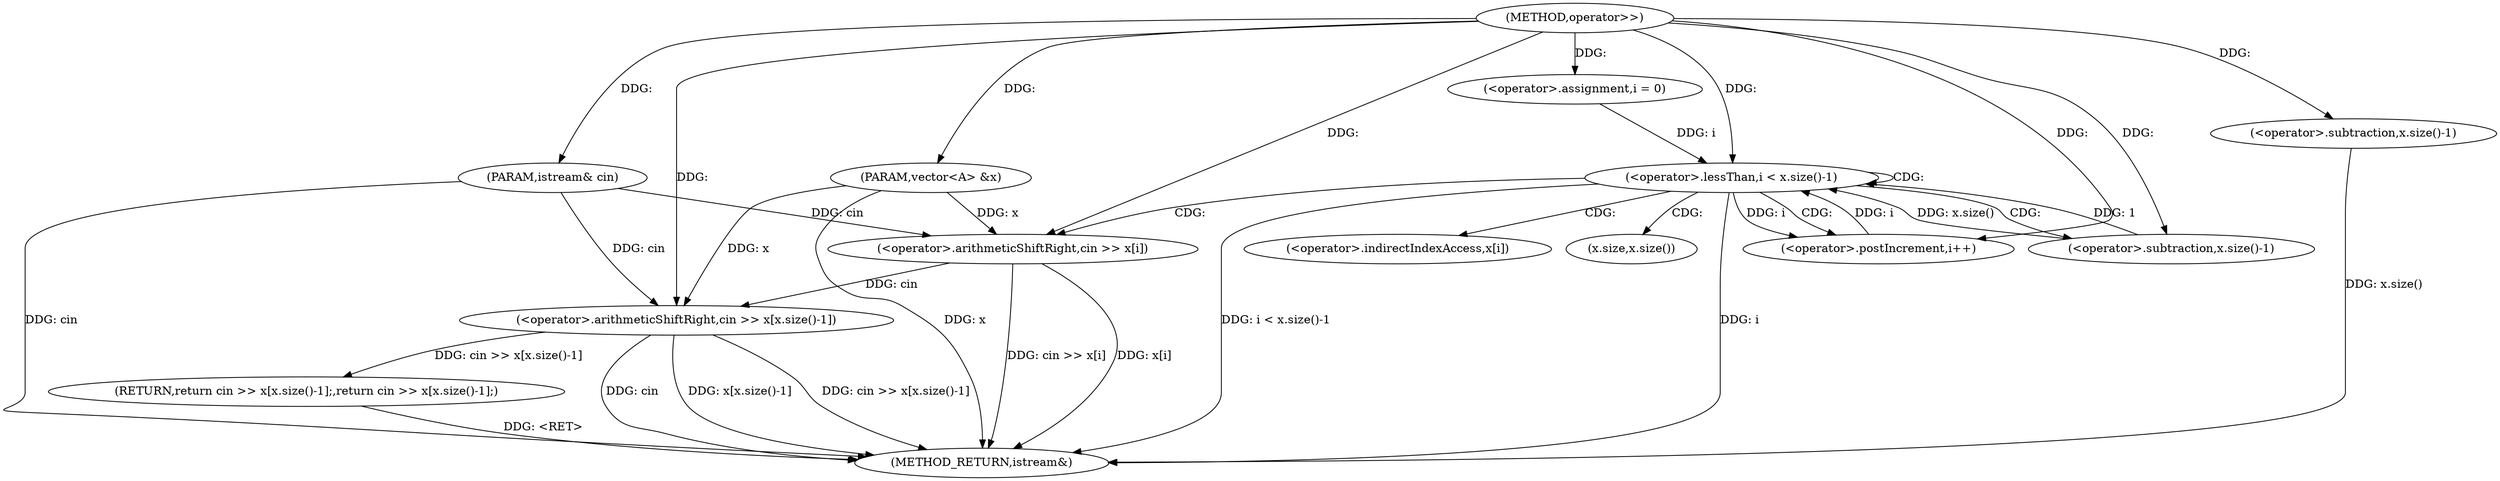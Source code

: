 digraph "operator>>" {  
"1000205" [label = "(METHOD,operator>>)" ]
"1000234" [label = "(METHOD_RETURN,istream&)" ]
"1000206" [label = "(PARAM,istream& cin)" ]
"1000207" [label = "(PARAM,vector<A> &x)" ]
"1000226" [label = "(RETURN,return cin >> x[x.size()-1];,return cin >> x[x.size()-1];)" ]
"1000211" [label = "(<operator>.assignment,i = 0)" ]
"1000214" [label = "(<operator>.lessThan,i < x.size()-1)" ]
"1000219" [label = "(<operator>.postIncrement,i++)" ]
"1000221" [label = "(<operator>.arithmeticShiftRight,cin >> x[i])" ]
"1000227" [label = "(<operator>.arithmeticShiftRight,cin >> x[x.size()-1])" ]
"1000216" [label = "(<operator>.subtraction,x.size()-1)" ]
"1000231" [label = "(<operator>.subtraction,x.size()-1)" ]
"1000223" [label = "(<operator>.indirectIndexAccess,x[i])" ]
"1000217" [label = "(x.size,x.size())" ]
  "1000226" -> "1000234"  [ label = "DDG: <RET>"] 
  "1000206" -> "1000234"  [ label = "DDG: cin"] 
  "1000207" -> "1000234"  [ label = "DDG: x"] 
  "1000214" -> "1000234"  [ label = "DDG: i"] 
  "1000214" -> "1000234"  [ label = "DDG: i < x.size()-1"] 
  "1000227" -> "1000234"  [ label = "DDG: cin"] 
  "1000231" -> "1000234"  [ label = "DDG: x.size()"] 
  "1000227" -> "1000234"  [ label = "DDG: x[x.size()-1]"] 
  "1000227" -> "1000234"  [ label = "DDG: cin >> x[x.size()-1]"] 
  "1000221" -> "1000234"  [ label = "DDG: x[i]"] 
  "1000221" -> "1000234"  [ label = "DDG: cin >> x[i]"] 
  "1000205" -> "1000206"  [ label = "DDG: "] 
  "1000205" -> "1000207"  [ label = "DDG: "] 
  "1000227" -> "1000226"  [ label = "DDG: cin >> x[x.size()-1]"] 
  "1000205" -> "1000211"  [ label = "DDG: "] 
  "1000211" -> "1000214"  [ label = "DDG: i"] 
  "1000219" -> "1000214"  [ label = "DDG: i"] 
  "1000205" -> "1000214"  [ label = "DDG: "] 
  "1000216" -> "1000214"  [ label = "DDG: 1"] 
  "1000216" -> "1000214"  [ label = "DDG: x.size()"] 
  "1000214" -> "1000219"  [ label = "DDG: i"] 
  "1000205" -> "1000219"  [ label = "DDG: "] 
  "1000206" -> "1000221"  [ label = "DDG: cin"] 
  "1000205" -> "1000221"  [ label = "DDG: "] 
  "1000207" -> "1000221"  [ label = "DDG: x"] 
  "1000221" -> "1000227"  [ label = "DDG: cin"] 
  "1000206" -> "1000227"  [ label = "DDG: cin"] 
  "1000205" -> "1000227"  [ label = "DDG: "] 
  "1000207" -> "1000227"  [ label = "DDG: x"] 
  "1000205" -> "1000216"  [ label = "DDG: "] 
  "1000205" -> "1000231"  [ label = "DDG: "] 
  "1000214" -> "1000217"  [ label = "CDG: "] 
  "1000214" -> "1000223"  [ label = "CDG: "] 
  "1000214" -> "1000216"  [ label = "CDG: "] 
  "1000214" -> "1000214"  [ label = "CDG: "] 
  "1000214" -> "1000221"  [ label = "CDG: "] 
  "1000214" -> "1000219"  [ label = "CDG: "] 
}
